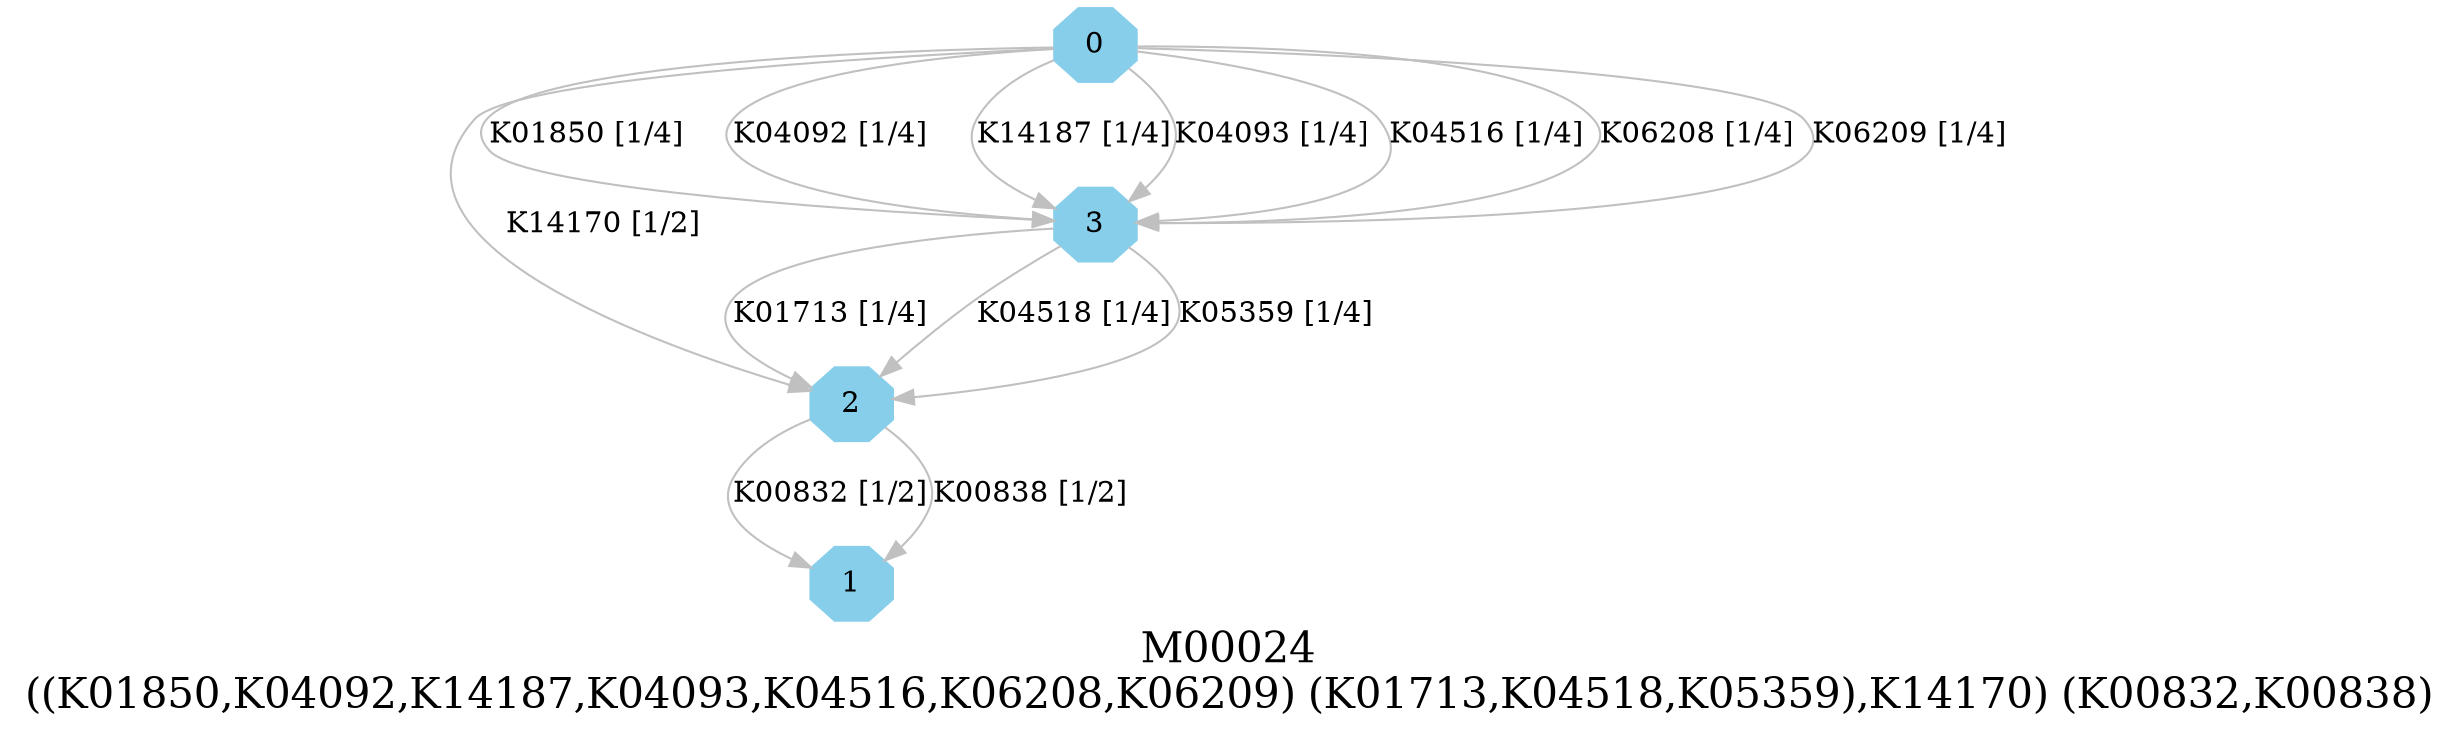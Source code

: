 digraph G {
graph [label="M00024
((K01850,K04092,K14187,K04093,K04516,K06208,K06209) (K01713,K04518,K05359),K14170) (K00832,K00838)",fontsize=20];
node [shape=box,style=filled];
edge [len=3,color=grey];
{node [width=.3,height=.3,shape=octagon,style=filled,color=skyblue] 0 1 2 3 }
0 -> 3 [label="K01850 [1/4]"];
0 -> 3 [label="K04092 [1/4]"];
0 -> 3 [label="K14187 [1/4]"];
0 -> 3 [label="K04093 [1/4]"];
0 -> 3 [label="K04516 [1/4]"];
0 -> 3 [label="K06208 [1/4]"];
0 -> 3 [label="K06209 [1/4]"];
0 -> 2 [label="K14170 [1/2]"];
2 -> 1 [label="K00832 [1/2]"];
2 -> 1 [label="K00838 [1/2]"];
3 -> 2 [label="K01713 [1/4]"];
3 -> 2 [label="K04518 [1/4]"];
3 -> 2 [label="K05359 [1/4]"];
}
